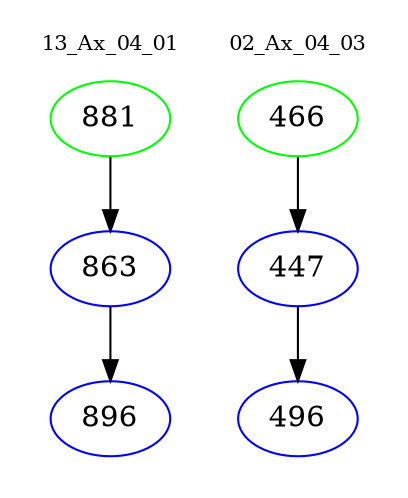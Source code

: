 digraph{
subgraph cluster_0 {
color = white
label = "13_Ax_04_01";
fontsize=10;
T0_881 [label="881", color="green"]
T0_881 -> T0_863 [color="black"]
T0_863 [label="863", color="blue"]
T0_863 -> T0_896 [color="black"]
T0_896 [label="896", color="blue"]
}
subgraph cluster_1 {
color = white
label = "02_Ax_04_03";
fontsize=10;
T1_466 [label="466", color="green"]
T1_466 -> T1_447 [color="black"]
T1_447 [label="447", color="blue"]
T1_447 -> T1_496 [color="black"]
T1_496 [label="496", color="blue"]
}
}
